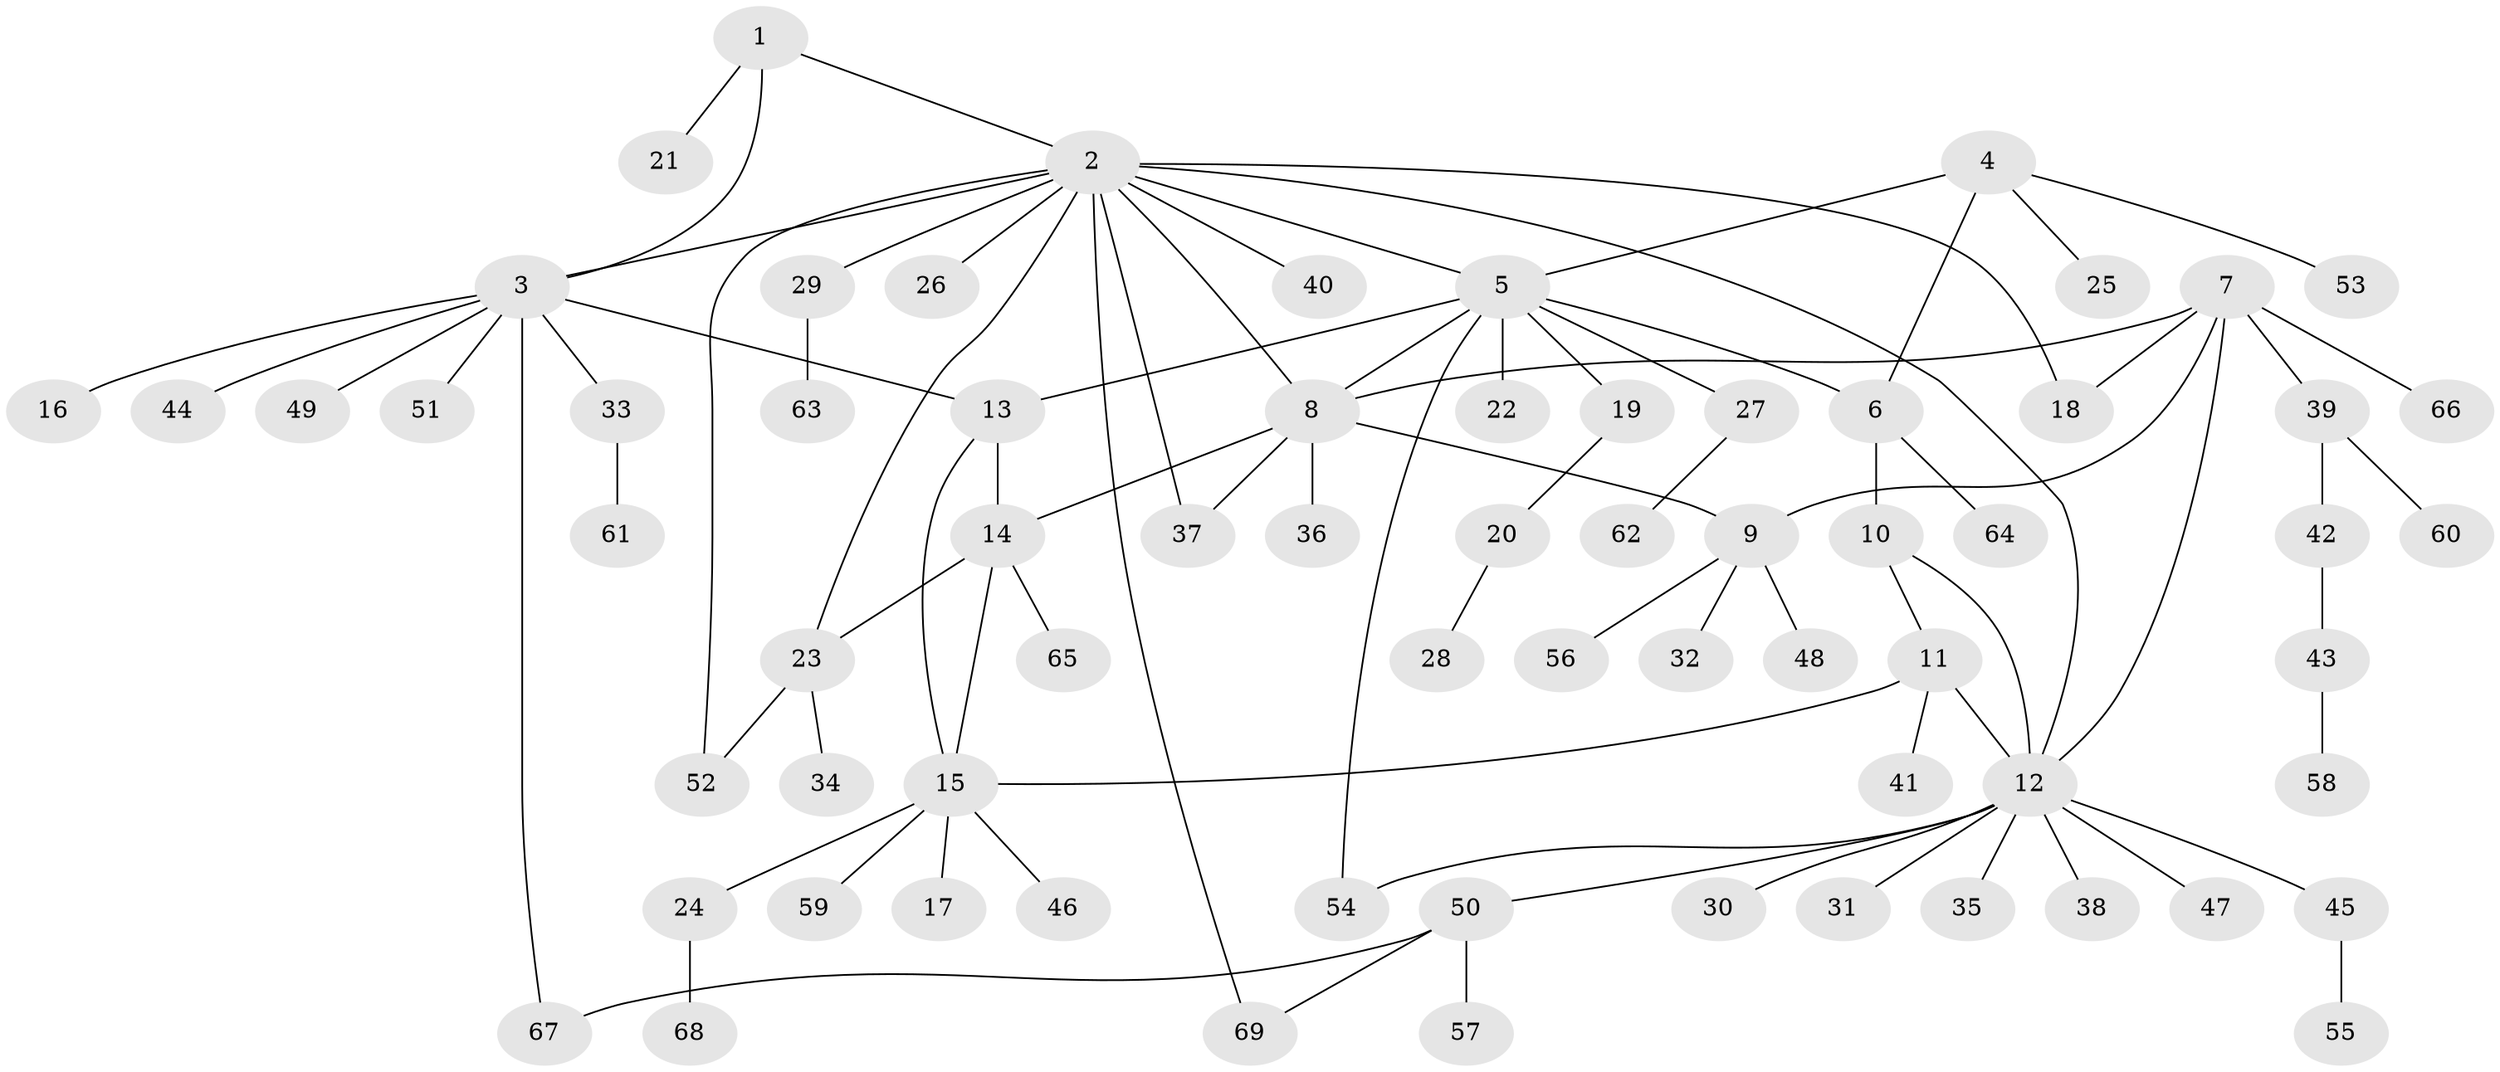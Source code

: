 // coarse degree distribution, {3: 0.08, 12: 0.04, 8: 0.02, 11: 0.02, 6: 0.04, 4: 0.06, 2: 0.16, 7: 0.02, 1: 0.56}
// Generated by graph-tools (version 1.1) at 2025/42/03/06/25 10:42:10]
// undirected, 69 vertices, 86 edges
graph export_dot {
graph [start="1"]
  node [color=gray90,style=filled];
  1;
  2;
  3;
  4;
  5;
  6;
  7;
  8;
  9;
  10;
  11;
  12;
  13;
  14;
  15;
  16;
  17;
  18;
  19;
  20;
  21;
  22;
  23;
  24;
  25;
  26;
  27;
  28;
  29;
  30;
  31;
  32;
  33;
  34;
  35;
  36;
  37;
  38;
  39;
  40;
  41;
  42;
  43;
  44;
  45;
  46;
  47;
  48;
  49;
  50;
  51;
  52;
  53;
  54;
  55;
  56;
  57;
  58;
  59;
  60;
  61;
  62;
  63;
  64;
  65;
  66;
  67;
  68;
  69;
  1 -- 2;
  1 -- 3;
  1 -- 21;
  2 -- 3;
  2 -- 5;
  2 -- 8;
  2 -- 12;
  2 -- 18;
  2 -- 23;
  2 -- 26;
  2 -- 29;
  2 -- 37;
  2 -- 40;
  2 -- 52;
  2 -- 69;
  3 -- 13;
  3 -- 16;
  3 -- 33;
  3 -- 44;
  3 -- 49;
  3 -- 51;
  3 -- 67;
  4 -- 5;
  4 -- 6;
  4 -- 25;
  4 -- 53;
  5 -- 6;
  5 -- 8;
  5 -- 13;
  5 -- 19;
  5 -- 22;
  5 -- 27;
  5 -- 54;
  6 -- 10;
  6 -- 64;
  7 -- 8;
  7 -- 9;
  7 -- 12;
  7 -- 18;
  7 -- 39;
  7 -- 66;
  8 -- 9;
  8 -- 14;
  8 -- 36;
  8 -- 37;
  9 -- 32;
  9 -- 48;
  9 -- 56;
  10 -- 11;
  10 -- 12;
  11 -- 12;
  11 -- 15;
  11 -- 41;
  12 -- 30;
  12 -- 31;
  12 -- 35;
  12 -- 38;
  12 -- 45;
  12 -- 47;
  12 -- 50;
  12 -- 54;
  13 -- 14;
  13 -- 15;
  14 -- 15;
  14 -- 23;
  14 -- 65;
  15 -- 17;
  15 -- 24;
  15 -- 46;
  15 -- 59;
  19 -- 20;
  20 -- 28;
  23 -- 34;
  23 -- 52;
  24 -- 68;
  27 -- 62;
  29 -- 63;
  33 -- 61;
  39 -- 42;
  39 -- 60;
  42 -- 43;
  43 -- 58;
  45 -- 55;
  50 -- 57;
  50 -- 67;
  50 -- 69;
}
